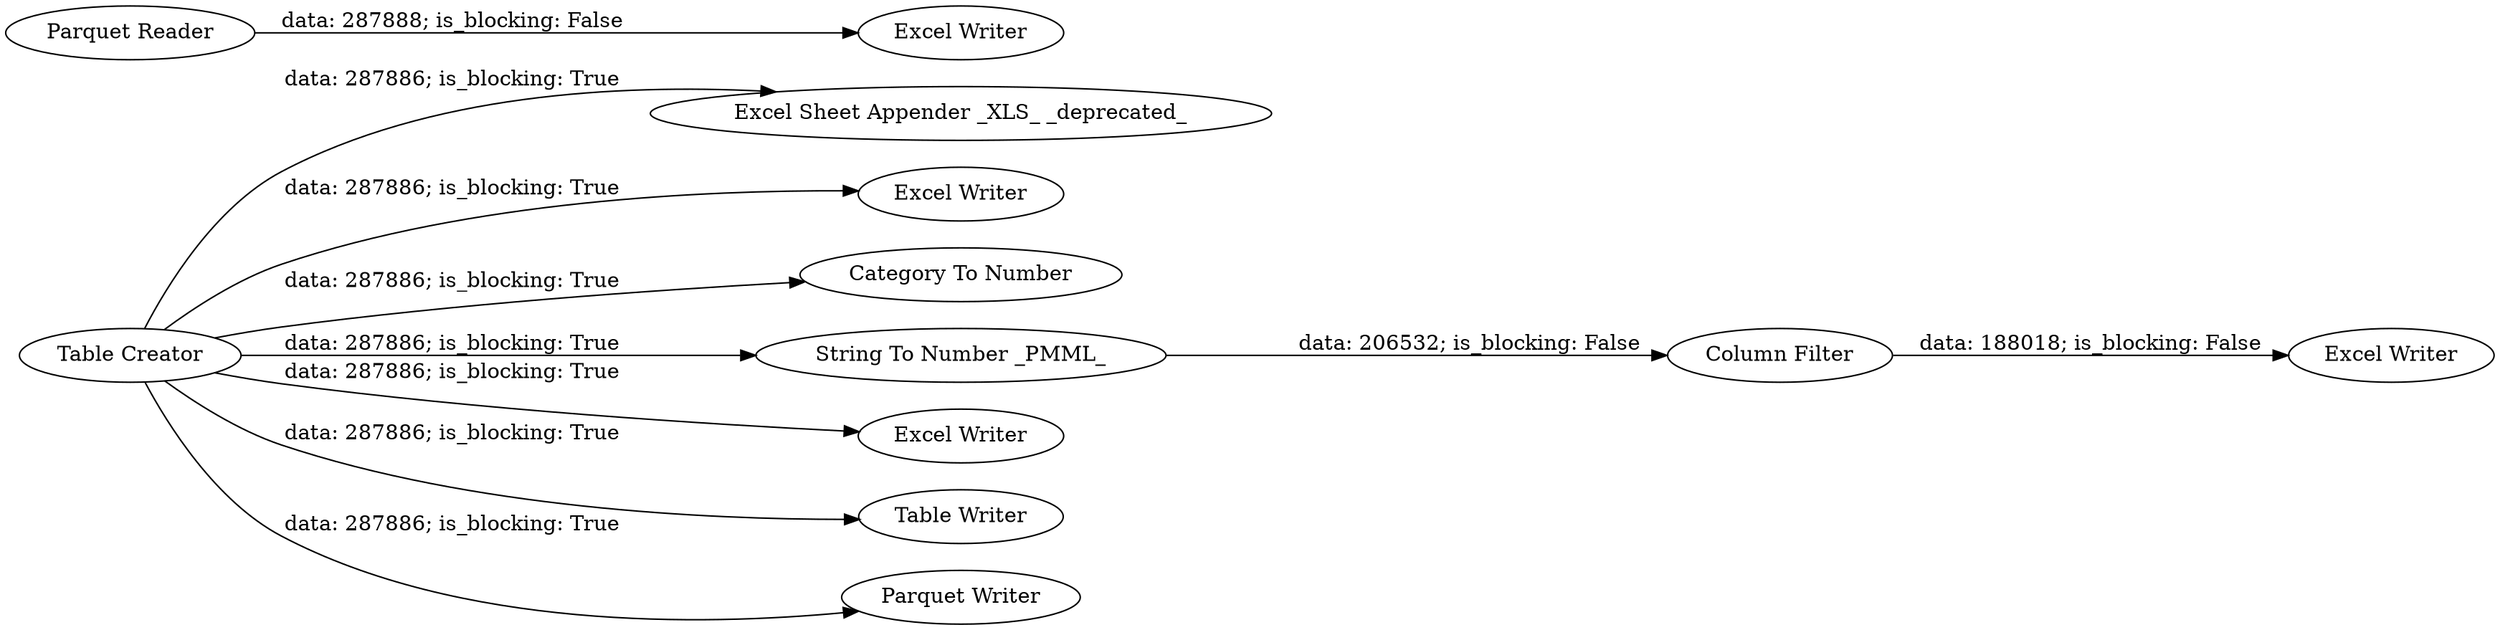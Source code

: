 digraph {
	"-5797410158676204044_1048" [label="Excel Writer"]
	"-5797410158676204044_1040" [label="Excel Sheet Appender _XLS_ _deprecated_"]
	"-5797410158676204044_1045" [label="Excel Writer"]
	"-5797410158676204044_1046" [label="Category To Number"]
	"-5797410158676204044_1049" [label="Column Filter"]
	"-5797410158676204044_1047" [label="String To Number _PMML_"]
	"-5797410158676204044_2" [label="Excel Writer"]
	"-5797410158676204044_1041" [label="Table Writer"]
	"-5797410158676204044_1043" [label="Parquet Writer"]
	"-5797410158676204044_1042" [label="Parquet Reader"]
	"-5797410158676204044_1044" [label="Excel Writer"]
	"-5797410158676204044_1" [label="Table Creator"]
	"-5797410158676204044_1" -> "-5797410158676204044_2" [label="data: 287886; is_blocking: True"]
	"-5797410158676204044_1042" -> "-5797410158676204044_1044" [label="data: 287888; is_blocking: False"]
	"-5797410158676204044_1" -> "-5797410158676204044_1041" [label="data: 287886; is_blocking: True"]
	"-5797410158676204044_1" -> "-5797410158676204044_1045" [label="data: 287886; is_blocking: True"]
	"-5797410158676204044_1" -> "-5797410158676204044_1047" [label="data: 287886; is_blocking: True"]
	"-5797410158676204044_1" -> "-5797410158676204044_1043" [label="data: 287886; is_blocking: True"]
	"-5797410158676204044_1" -> "-5797410158676204044_1040" [label="data: 287886; is_blocking: True"]
	"-5797410158676204044_1047" -> "-5797410158676204044_1049" [label="data: 206532; is_blocking: False"]
	"-5797410158676204044_1049" -> "-5797410158676204044_1048" [label="data: 188018; is_blocking: False"]
	"-5797410158676204044_1" -> "-5797410158676204044_1046" [label="data: 287886; is_blocking: True"]
	rankdir=LR
}
